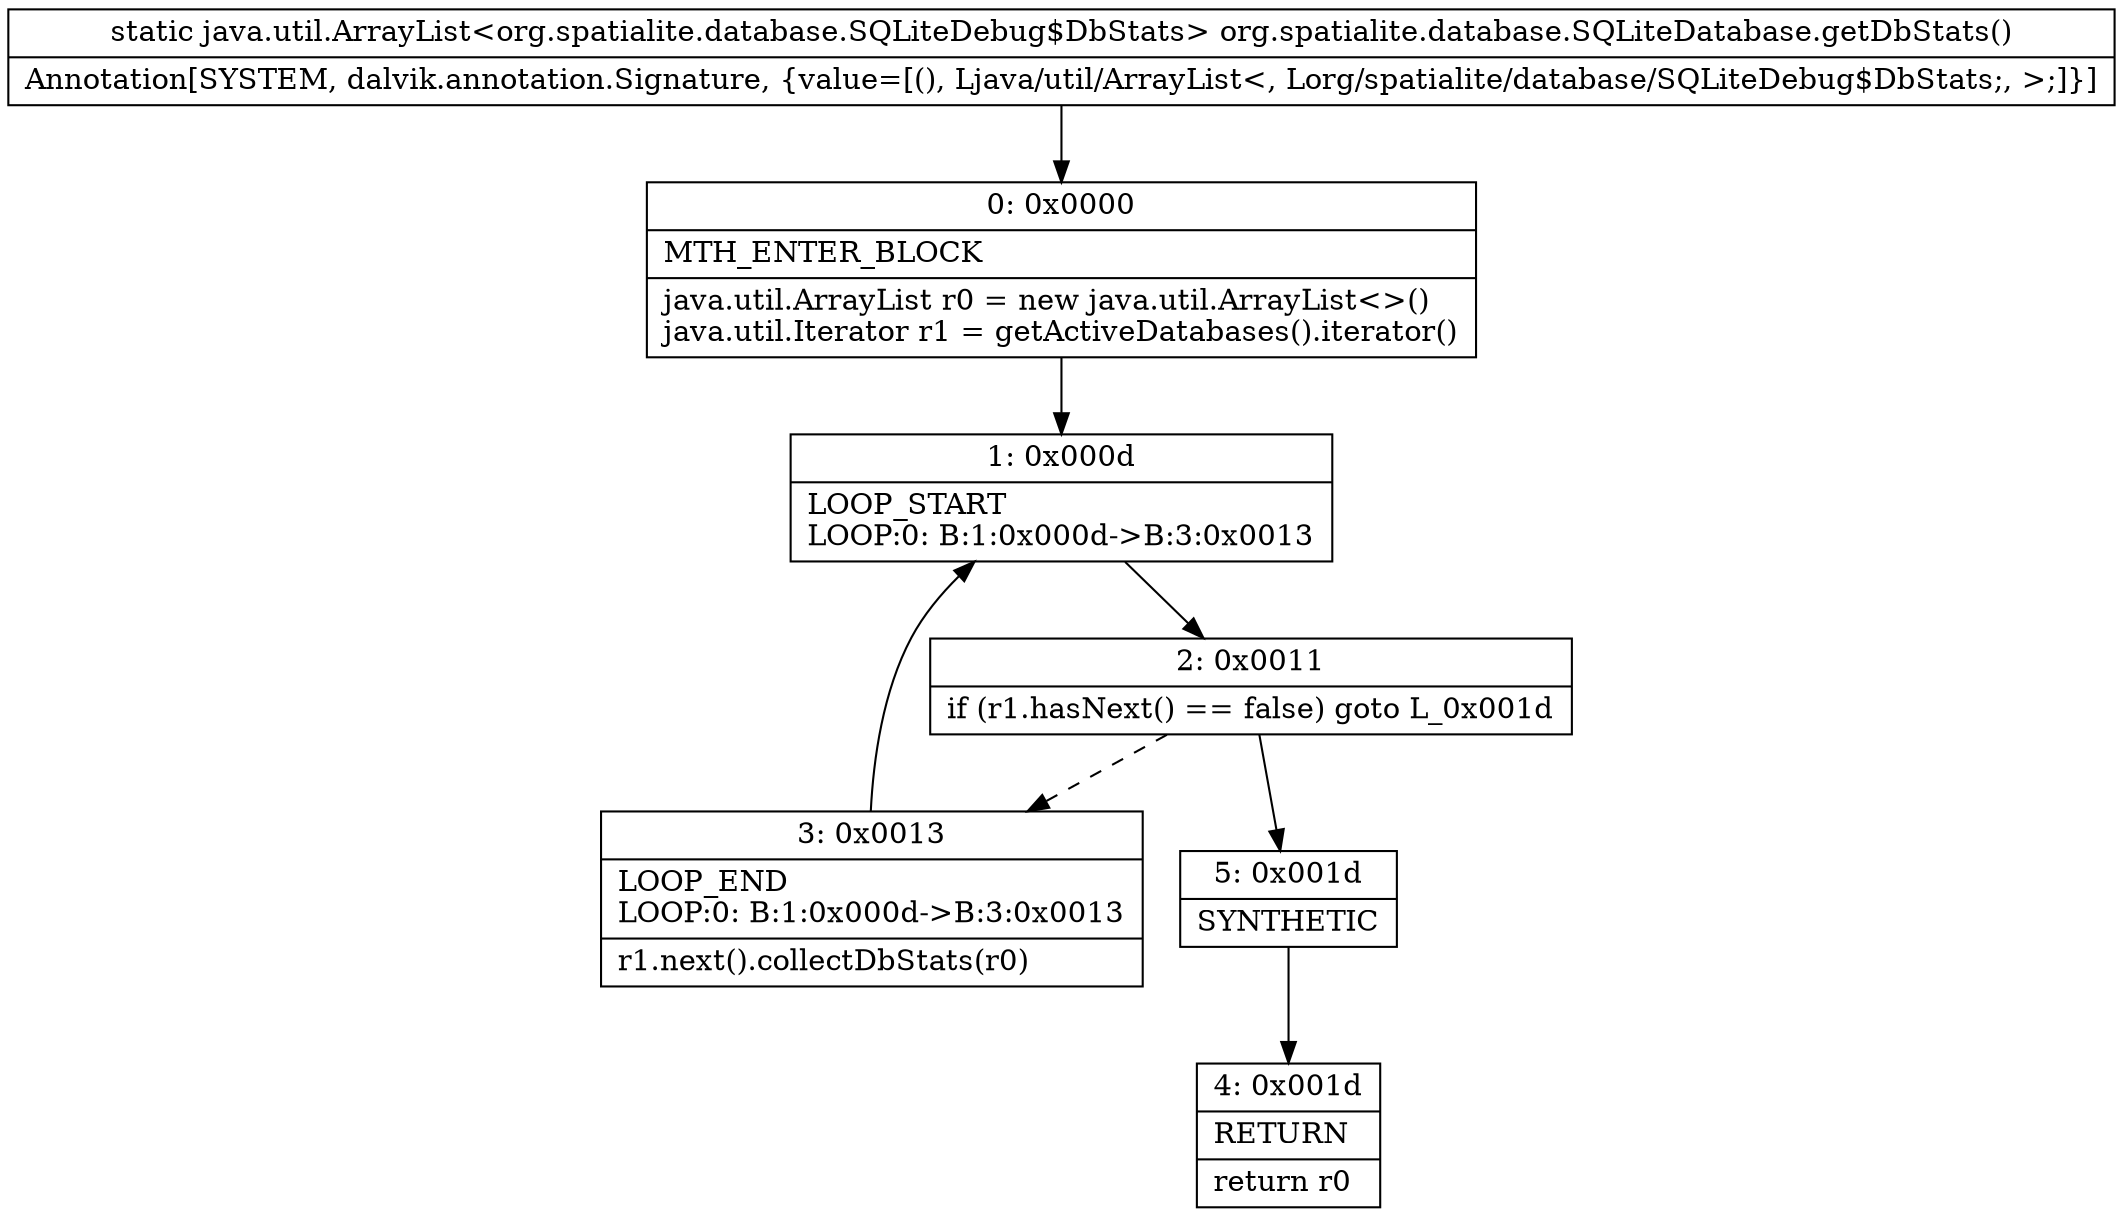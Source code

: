 digraph "CFG fororg.spatialite.database.SQLiteDatabase.getDbStats()Ljava\/util\/ArrayList;" {
Node_0 [shape=record,label="{0\:\ 0x0000|MTH_ENTER_BLOCK\l|java.util.ArrayList r0 = new java.util.ArrayList\<\>()\ljava.util.Iterator r1 = getActiveDatabases().iterator()\l}"];
Node_1 [shape=record,label="{1\:\ 0x000d|LOOP_START\lLOOP:0: B:1:0x000d\-\>B:3:0x0013\l}"];
Node_2 [shape=record,label="{2\:\ 0x0011|if (r1.hasNext() == false) goto L_0x001d\l}"];
Node_3 [shape=record,label="{3\:\ 0x0013|LOOP_END\lLOOP:0: B:1:0x000d\-\>B:3:0x0013\l|r1.next().collectDbStats(r0)\l}"];
Node_4 [shape=record,label="{4\:\ 0x001d|RETURN\l|return r0\l}"];
Node_5 [shape=record,label="{5\:\ 0x001d|SYNTHETIC\l}"];
MethodNode[shape=record,label="{static java.util.ArrayList\<org.spatialite.database.SQLiteDebug$DbStats\> org.spatialite.database.SQLiteDatabase.getDbStats()  | Annotation[SYSTEM, dalvik.annotation.Signature, \{value=[(), Ljava\/util\/ArrayList\<, Lorg\/spatialite\/database\/SQLiteDebug$DbStats;, \>;]\}]\l}"];
MethodNode -> Node_0;
Node_0 -> Node_1;
Node_1 -> Node_2;
Node_2 -> Node_3[style=dashed];
Node_2 -> Node_5;
Node_3 -> Node_1;
Node_5 -> Node_4;
}

